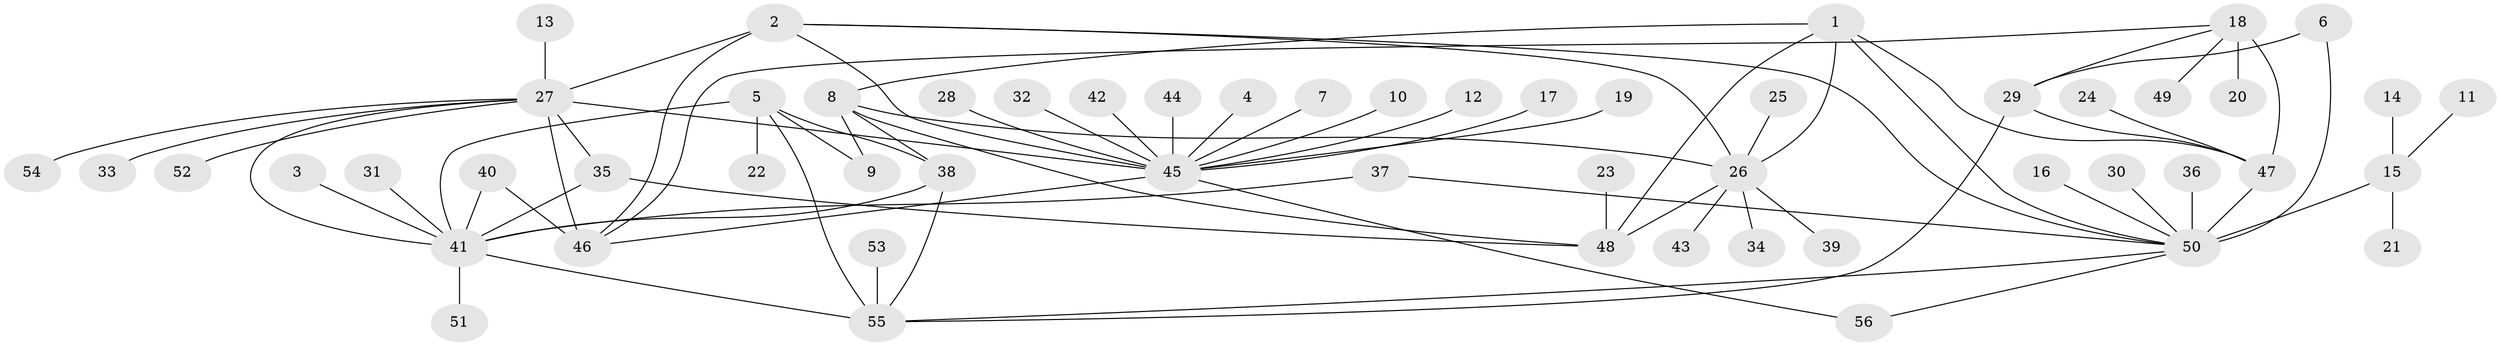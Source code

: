 // original degree distribution, {13: 0.008928571428571428, 7: 0.044642857142857144, 5: 0.017857142857142856, 10: 0.008928571428571428, 6: 0.044642857142857144, 8: 0.044642857142857144, 9: 0.026785714285714284, 11: 0.008928571428571428, 4: 0.008928571428571428, 17: 0.008928571428571428, 1: 0.5892857142857143, 2: 0.14285714285714285, 3: 0.044642857142857144}
// Generated by graph-tools (version 1.1) at 2025/02/03/09/25 03:02:36]
// undirected, 56 vertices, 78 edges
graph export_dot {
graph [start="1"]
  node [color=gray90,style=filled];
  1;
  2;
  3;
  4;
  5;
  6;
  7;
  8;
  9;
  10;
  11;
  12;
  13;
  14;
  15;
  16;
  17;
  18;
  19;
  20;
  21;
  22;
  23;
  24;
  25;
  26;
  27;
  28;
  29;
  30;
  31;
  32;
  33;
  34;
  35;
  36;
  37;
  38;
  39;
  40;
  41;
  42;
  43;
  44;
  45;
  46;
  47;
  48;
  49;
  50;
  51;
  52;
  53;
  54;
  55;
  56;
  1 -- 8 [weight=1.0];
  1 -- 26 [weight=2.0];
  1 -- 47 [weight=1.0];
  1 -- 48 [weight=1.0];
  1 -- 50 [weight=1.0];
  2 -- 26 [weight=1.0];
  2 -- 27 [weight=2.0];
  2 -- 45 [weight=1.0];
  2 -- 46 [weight=1.0];
  2 -- 50 [weight=1.0];
  3 -- 41 [weight=1.0];
  4 -- 45 [weight=1.0];
  5 -- 9 [weight=1.0];
  5 -- 22 [weight=1.0];
  5 -- 38 [weight=2.0];
  5 -- 41 [weight=2.0];
  5 -- 55 [weight=2.0];
  6 -- 29 [weight=1.0];
  6 -- 50 [weight=1.0];
  7 -- 45 [weight=1.0];
  8 -- 9 [weight=1.0];
  8 -- 26 [weight=2.0];
  8 -- 38 [weight=1.0];
  8 -- 48 [weight=1.0];
  10 -- 45 [weight=1.0];
  11 -- 15 [weight=1.0];
  12 -- 45 [weight=1.0];
  13 -- 27 [weight=1.0];
  14 -- 15 [weight=1.0];
  15 -- 21 [weight=1.0];
  15 -- 50 [weight=4.0];
  16 -- 50 [weight=1.0];
  17 -- 45 [weight=1.0];
  18 -- 20 [weight=1.0];
  18 -- 29 [weight=2.0];
  18 -- 46 [weight=1.0];
  18 -- 47 [weight=4.0];
  18 -- 49 [weight=1.0];
  19 -- 45 [weight=1.0];
  23 -- 48 [weight=1.0];
  24 -- 47 [weight=1.0];
  25 -- 26 [weight=1.0];
  26 -- 34 [weight=1.0];
  26 -- 39 [weight=1.0];
  26 -- 43 [weight=1.0];
  26 -- 48 [weight=2.0];
  27 -- 33 [weight=1.0];
  27 -- 35 [weight=1.0];
  27 -- 41 [weight=1.0];
  27 -- 45 [weight=2.0];
  27 -- 46 [weight=2.0];
  27 -- 52 [weight=1.0];
  27 -- 54 [weight=1.0];
  28 -- 45 [weight=1.0];
  29 -- 47 [weight=2.0];
  29 -- 55 [weight=1.0];
  30 -- 50 [weight=1.0];
  31 -- 41 [weight=1.0];
  32 -- 45 [weight=1.0];
  35 -- 41 [weight=1.0];
  35 -- 48 [weight=1.0];
  36 -- 50 [weight=1.0];
  37 -- 41 [weight=1.0];
  37 -- 50 [weight=1.0];
  38 -- 41 [weight=1.0];
  38 -- 55 [weight=1.0];
  40 -- 41 [weight=1.0];
  40 -- 46 [weight=1.0];
  41 -- 51 [weight=1.0];
  41 -- 55 [weight=1.0];
  42 -- 45 [weight=1.0];
  44 -- 45 [weight=1.0];
  45 -- 46 [weight=1.0];
  45 -- 56 [weight=1.0];
  47 -- 50 [weight=2.0];
  50 -- 55 [weight=1.0];
  50 -- 56 [weight=1.0];
  53 -- 55 [weight=1.0];
}
